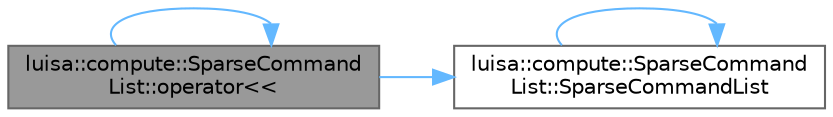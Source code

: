 digraph "luisa::compute::SparseCommandList::operator&lt;&lt;"
{
 // LATEX_PDF_SIZE
  bgcolor="transparent";
  edge [fontname=Helvetica,fontsize=10,labelfontname=Helvetica,labelfontsize=10];
  node [fontname=Helvetica,fontsize=10,shape=box,height=0.2,width=0.4];
  rankdir="LR";
  Node1 [id="Node000001",label="luisa::compute::SparseCommand\lList::operator\<\<",height=0.2,width=0.4,color="gray40", fillcolor="grey60", style="filled", fontcolor="black",tooltip=" "];
  Node1 -> Node1 [id="edge1_Node000001_Node000001",color="steelblue1",style="solid",tooltip=" "];
  Node1 -> Node2 [id="edge2_Node000001_Node000002",color="steelblue1",style="solid",tooltip=" "];
  Node2 [id="Node000002",label="luisa::compute::SparseCommand\lList::SparseCommandList",height=0.2,width=0.4,color="grey40", fillcolor="white", style="filled",URL="$classluisa_1_1compute_1_1_sparse_command_list.html#ab1f48eced85b922fa3d77d50bd103d17",tooltip=" "];
  Node2 -> Node2 [id="edge3_Node000002_Node000002",color="steelblue1",style="solid",tooltip=" "];
}
